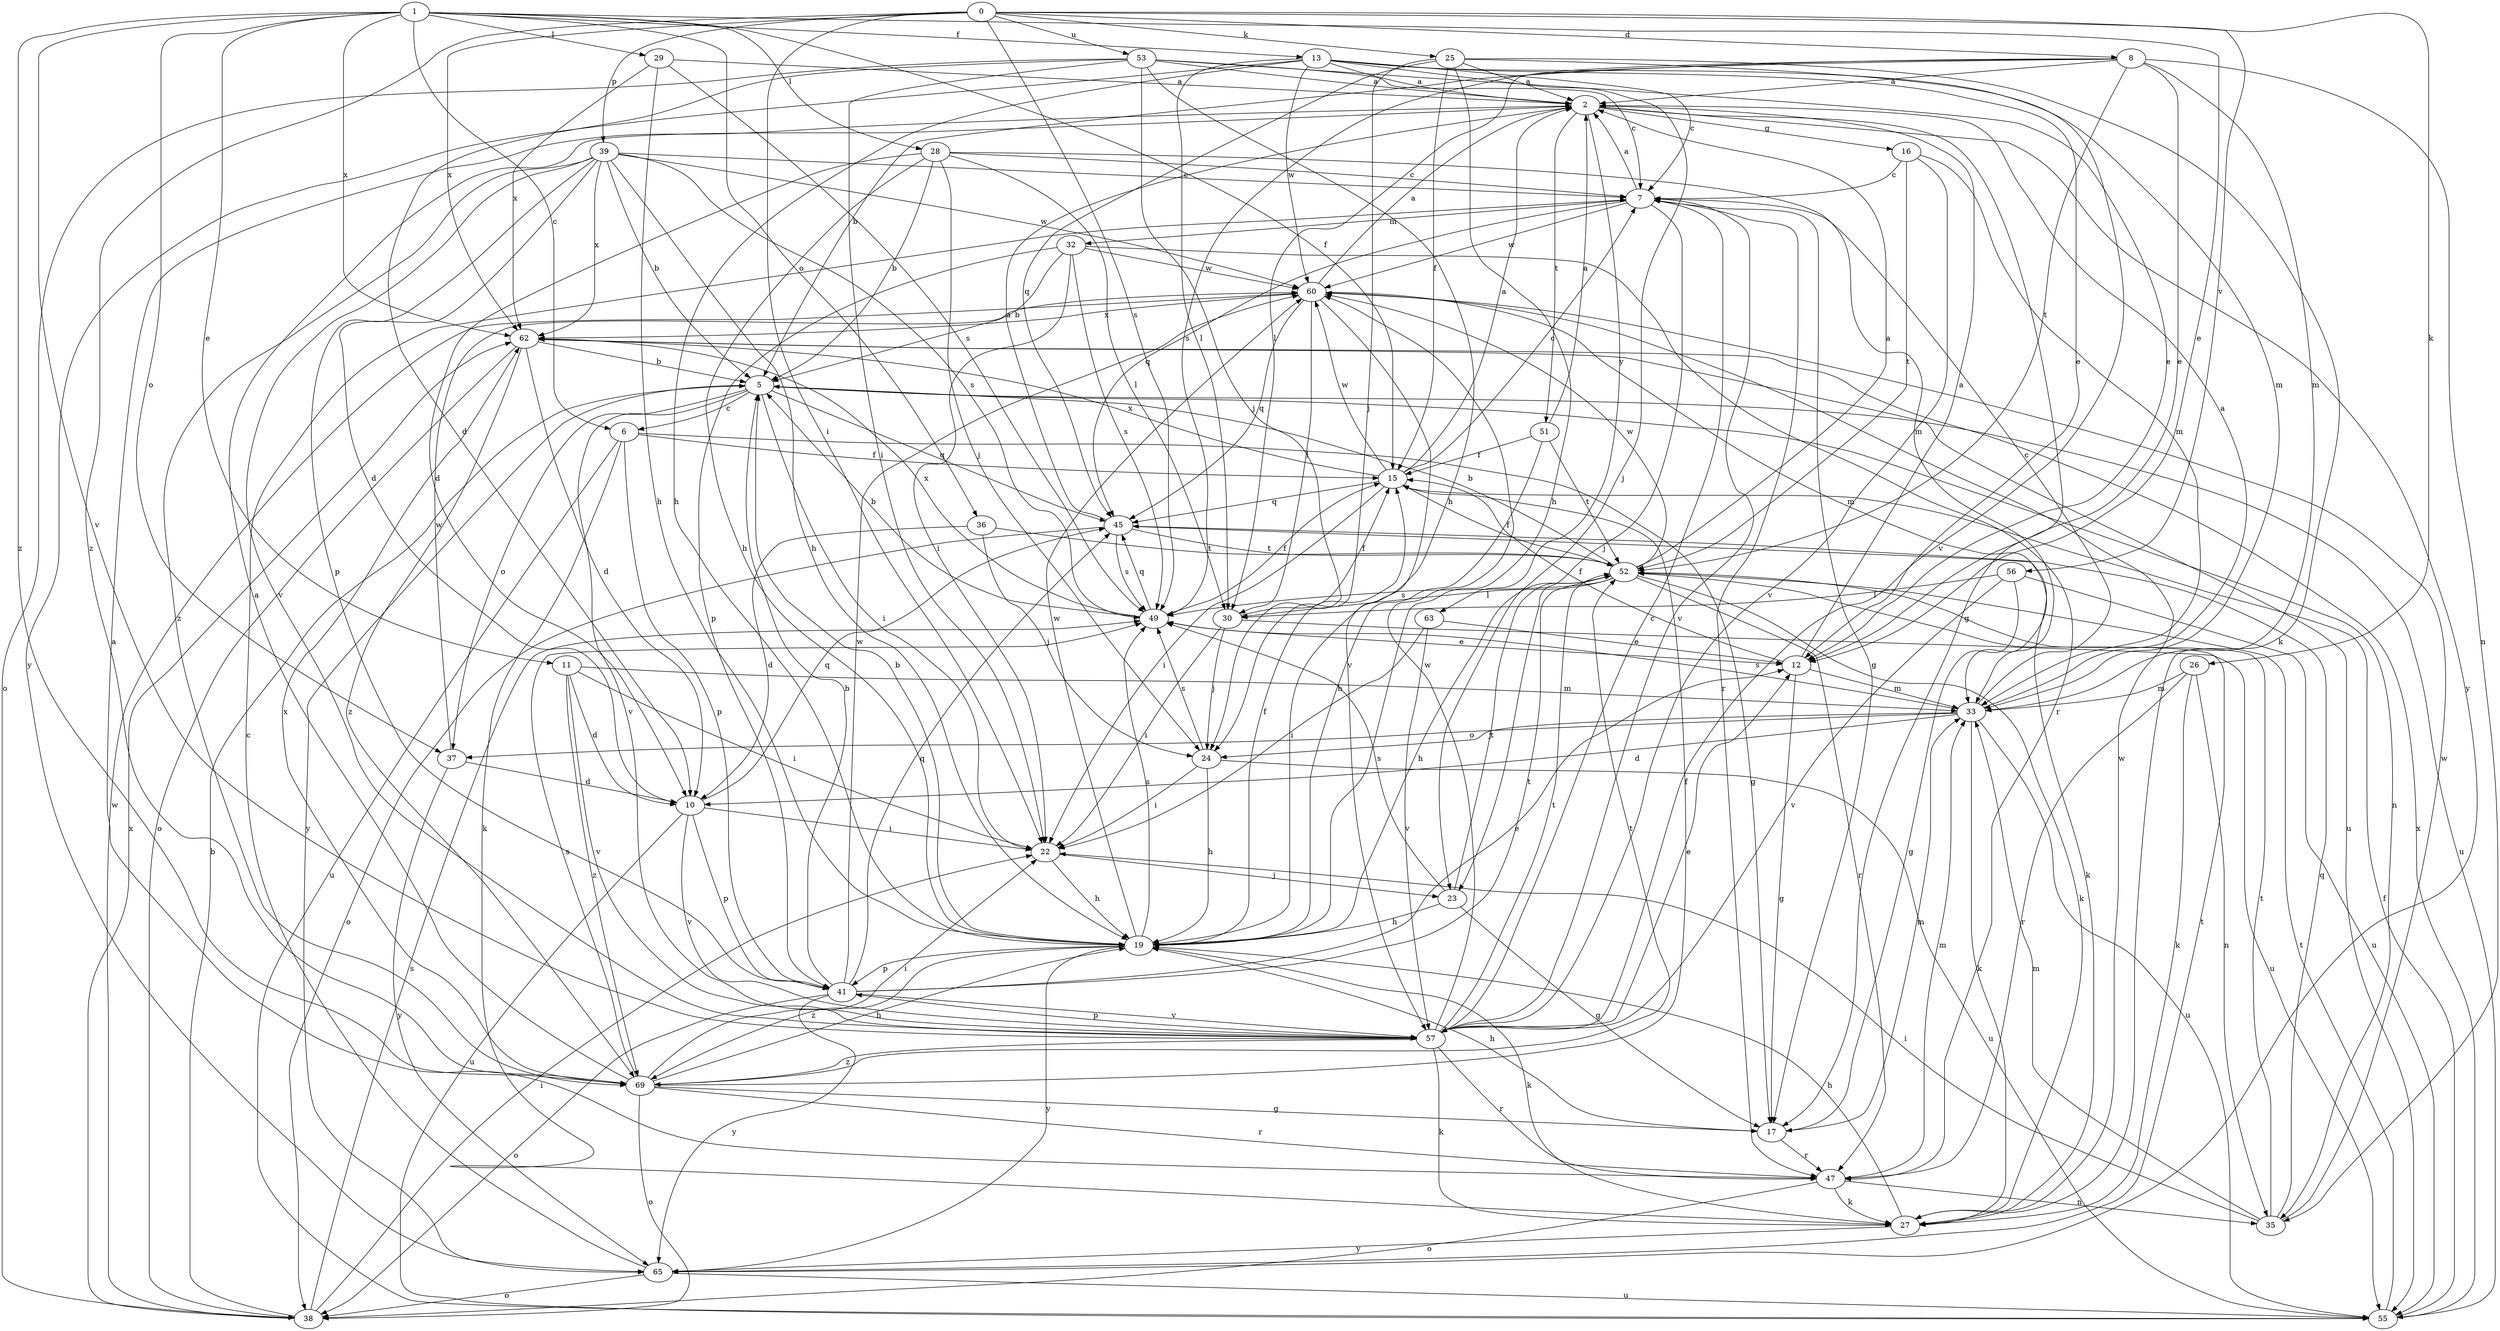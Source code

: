 strict digraph  {
0;
1;
2;
5;
6;
7;
8;
10;
11;
12;
13;
15;
16;
17;
19;
22;
23;
24;
25;
26;
27;
28;
29;
30;
32;
33;
35;
36;
37;
38;
39;
41;
45;
47;
49;
51;
52;
53;
55;
56;
57;
60;
62;
63;
65;
69;
0 -> 8  [label=d];
0 -> 22  [label=i];
0 -> 25  [label=k];
0 -> 26  [label=k];
0 -> 39  [label=p];
0 -> 49  [label=s];
0 -> 53  [label=u];
0 -> 56  [label=v];
0 -> 62  [label=x];
0 -> 69  [label=z];
1 -> 6  [label=c];
1 -> 11  [label=e];
1 -> 12  [label=e];
1 -> 13  [label=f];
1 -> 15  [label=f];
1 -> 28  [label=l];
1 -> 29  [label=l];
1 -> 36  [label=o];
1 -> 37  [label=o];
1 -> 57  [label=v];
1 -> 62  [label=x];
1 -> 69  [label=z];
2 -> 16  [label=g];
2 -> 17  [label=g];
2 -> 51  [label=t];
2 -> 63  [label=y];
2 -> 65  [label=y];
5 -> 6  [label=c];
5 -> 22  [label=i];
5 -> 35  [label=n];
5 -> 37  [label=o];
5 -> 45  [label=q];
5 -> 55  [label=u];
5 -> 57  [label=v];
5 -> 65  [label=y];
6 -> 15  [label=f];
6 -> 17  [label=g];
6 -> 27  [label=k];
6 -> 41  [label=p];
6 -> 55  [label=u];
7 -> 2  [label=a];
7 -> 17  [label=g];
7 -> 23  [label=j];
7 -> 32  [label=m];
7 -> 45  [label=q];
7 -> 47  [label=r];
7 -> 57  [label=v];
7 -> 60  [label=w];
8 -> 2  [label=a];
8 -> 5  [label=b];
8 -> 12  [label=e];
8 -> 30  [label=l];
8 -> 33  [label=m];
8 -> 35  [label=n];
8 -> 49  [label=s];
8 -> 52  [label=t];
10 -> 22  [label=i];
10 -> 41  [label=p];
10 -> 45  [label=q];
10 -> 55  [label=u];
10 -> 57  [label=v];
11 -> 10  [label=d];
11 -> 22  [label=i];
11 -> 33  [label=m];
11 -> 57  [label=v];
11 -> 69  [label=z];
12 -> 2  [label=a];
12 -> 15  [label=f];
12 -> 17  [label=g];
12 -> 33  [label=m];
13 -> 2  [label=a];
13 -> 7  [label=c];
13 -> 12  [label=e];
13 -> 19  [label=h];
13 -> 23  [label=j];
13 -> 30  [label=l];
13 -> 33  [label=m];
13 -> 60  [label=w];
13 -> 65  [label=y];
15 -> 2  [label=a];
15 -> 7  [label=c];
15 -> 22  [label=i];
15 -> 45  [label=q];
15 -> 60  [label=w];
15 -> 62  [label=x];
16 -> 7  [label=c];
16 -> 33  [label=m];
16 -> 52  [label=t];
16 -> 57  [label=v];
17 -> 19  [label=h];
17 -> 33  [label=m];
17 -> 47  [label=r];
19 -> 5  [label=b];
19 -> 15  [label=f];
19 -> 27  [label=k];
19 -> 41  [label=p];
19 -> 49  [label=s];
19 -> 60  [label=w];
19 -> 65  [label=y];
19 -> 69  [label=z];
22 -> 19  [label=h];
22 -> 23  [label=j];
23 -> 17  [label=g];
23 -> 19  [label=h];
23 -> 49  [label=s];
23 -> 52  [label=t];
24 -> 19  [label=h];
24 -> 22  [label=i];
24 -> 49  [label=s];
24 -> 55  [label=u];
25 -> 2  [label=a];
25 -> 15  [label=f];
25 -> 19  [label=h];
25 -> 24  [label=j];
25 -> 27  [label=k];
25 -> 45  [label=q];
25 -> 57  [label=v];
26 -> 27  [label=k];
26 -> 33  [label=m];
26 -> 35  [label=n];
26 -> 47  [label=r];
27 -> 19  [label=h];
27 -> 60  [label=w];
27 -> 65  [label=y];
28 -> 5  [label=b];
28 -> 7  [label=c];
28 -> 10  [label=d];
28 -> 19  [label=h];
28 -> 24  [label=j];
28 -> 30  [label=l];
28 -> 33  [label=m];
29 -> 2  [label=a];
29 -> 19  [label=h];
29 -> 49  [label=s];
29 -> 62  [label=x];
30 -> 15  [label=f];
30 -> 22  [label=i];
30 -> 24  [label=j];
30 -> 55  [label=u];
32 -> 5  [label=b];
32 -> 22  [label=i];
32 -> 41  [label=p];
32 -> 47  [label=r];
32 -> 49  [label=s];
32 -> 60  [label=w];
33 -> 2  [label=a];
33 -> 7  [label=c];
33 -> 10  [label=d];
33 -> 24  [label=j];
33 -> 27  [label=k];
33 -> 37  [label=o];
33 -> 49  [label=s];
33 -> 55  [label=u];
35 -> 22  [label=i];
35 -> 33  [label=m];
35 -> 45  [label=q];
35 -> 52  [label=t];
35 -> 60  [label=w];
36 -> 10  [label=d];
36 -> 24  [label=j];
36 -> 52  [label=t];
37 -> 10  [label=d];
37 -> 60  [label=w];
37 -> 65  [label=y];
38 -> 5  [label=b];
38 -> 22  [label=i];
38 -> 49  [label=s];
38 -> 60  [label=w];
38 -> 62  [label=x];
39 -> 5  [label=b];
39 -> 7  [label=c];
39 -> 10  [label=d];
39 -> 19  [label=h];
39 -> 41  [label=p];
39 -> 49  [label=s];
39 -> 57  [label=v];
39 -> 60  [label=w];
39 -> 62  [label=x];
39 -> 69  [label=z];
41 -> 5  [label=b];
41 -> 12  [label=e];
41 -> 38  [label=o];
41 -> 45  [label=q];
41 -> 52  [label=t];
41 -> 57  [label=v];
41 -> 60  [label=w];
41 -> 65  [label=y];
45 -> 2  [label=a];
45 -> 27  [label=k];
45 -> 38  [label=o];
45 -> 49  [label=s];
45 -> 52  [label=t];
47 -> 2  [label=a];
47 -> 27  [label=k];
47 -> 33  [label=m];
47 -> 35  [label=n];
47 -> 38  [label=o];
49 -> 5  [label=b];
49 -> 12  [label=e];
49 -> 15  [label=f];
49 -> 45  [label=q];
49 -> 62  [label=x];
51 -> 2  [label=a];
51 -> 15  [label=f];
51 -> 19  [label=h];
51 -> 52  [label=t];
52 -> 2  [label=a];
52 -> 5  [label=b];
52 -> 15  [label=f];
52 -> 19  [label=h];
52 -> 27  [label=k];
52 -> 30  [label=l];
52 -> 47  [label=r];
52 -> 49  [label=s];
52 -> 60  [label=w];
53 -> 2  [label=a];
53 -> 7  [label=c];
53 -> 10  [label=d];
53 -> 12  [label=e];
53 -> 19  [label=h];
53 -> 22  [label=i];
53 -> 24  [label=j];
53 -> 38  [label=o];
55 -> 15  [label=f];
55 -> 52  [label=t];
55 -> 62  [label=x];
56 -> 17  [label=g];
56 -> 30  [label=l];
56 -> 55  [label=u];
56 -> 57  [label=v];
57 -> 7  [label=c];
57 -> 12  [label=e];
57 -> 27  [label=k];
57 -> 41  [label=p];
57 -> 47  [label=r];
57 -> 52  [label=t];
57 -> 60  [label=w];
57 -> 69  [label=z];
60 -> 2  [label=a];
60 -> 30  [label=l];
60 -> 33  [label=m];
60 -> 45  [label=q];
60 -> 57  [label=v];
60 -> 62  [label=x];
62 -> 5  [label=b];
62 -> 10  [label=d];
62 -> 38  [label=o];
62 -> 55  [label=u];
62 -> 69  [label=z];
63 -> 12  [label=e];
63 -> 22  [label=i];
63 -> 57  [label=v];
65 -> 7  [label=c];
65 -> 38  [label=o];
65 -> 52  [label=t];
65 -> 55  [label=u];
69 -> 2  [label=a];
69 -> 15  [label=f];
69 -> 17  [label=g];
69 -> 19  [label=h];
69 -> 22  [label=i];
69 -> 38  [label=o];
69 -> 47  [label=r];
69 -> 49  [label=s];
69 -> 52  [label=t];
69 -> 62  [label=x];
}
